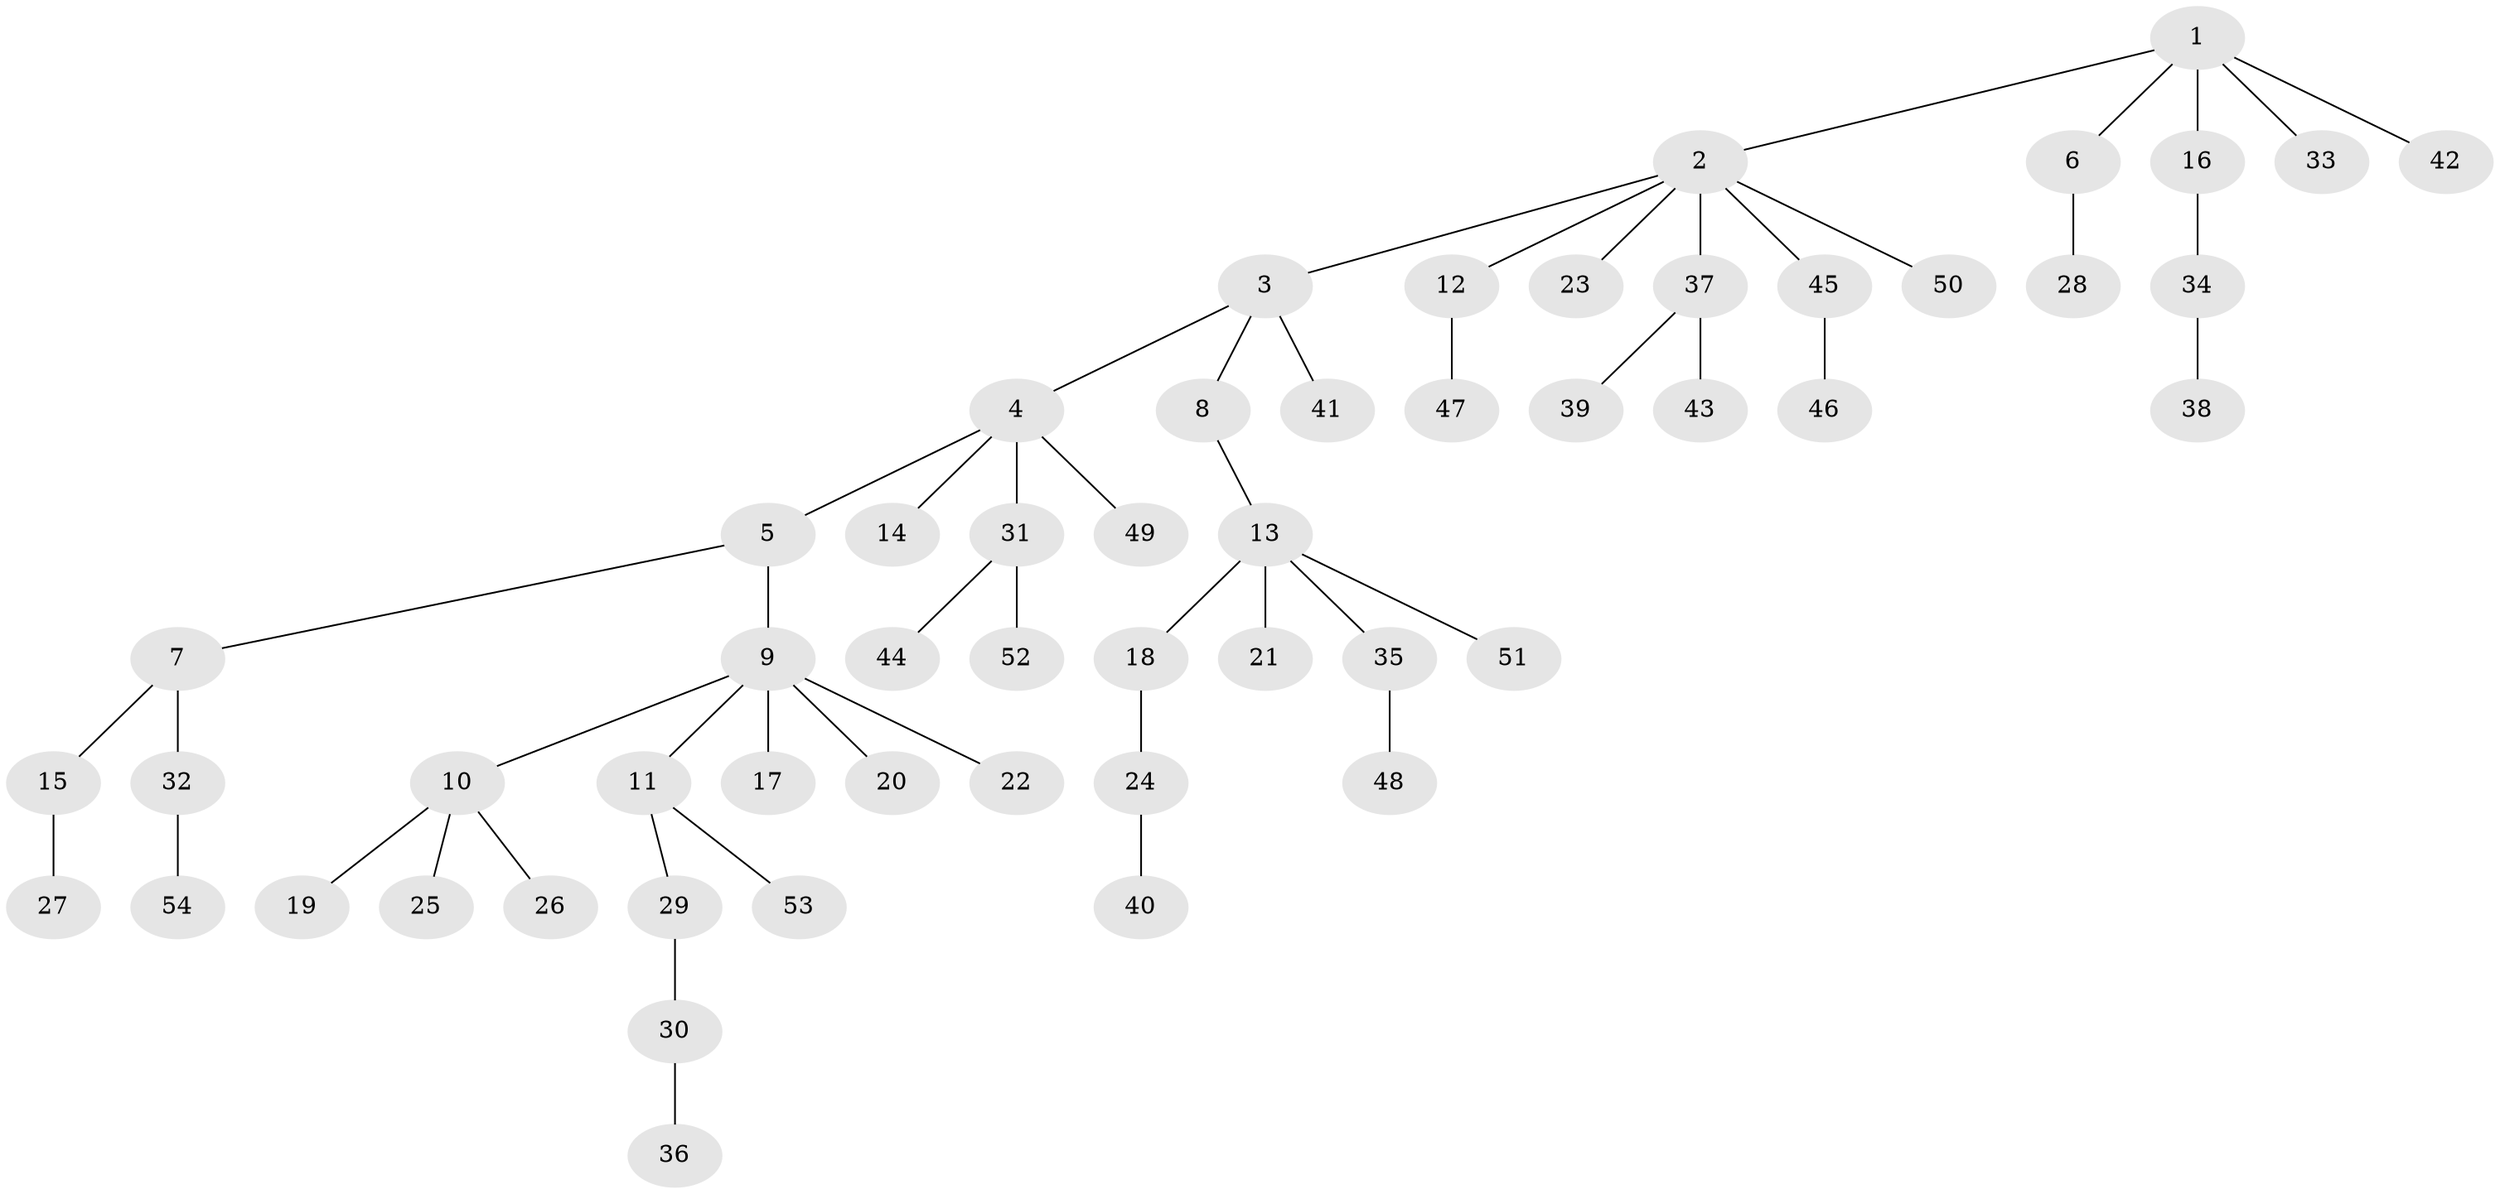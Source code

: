// Generated by graph-tools (version 1.1) at 2025/36/03/09/25 02:36:49]
// undirected, 54 vertices, 53 edges
graph export_dot {
graph [start="1"]
  node [color=gray90,style=filled];
  1;
  2;
  3;
  4;
  5;
  6;
  7;
  8;
  9;
  10;
  11;
  12;
  13;
  14;
  15;
  16;
  17;
  18;
  19;
  20;
  21;
  22;
  23;
  24;
  25;
  26;
  27;
  28;
  29;
  30;
  31;
  32;
  33;
  34;
  35;
  36;
  37;
  38;
  39;
  40;
  41;
  42;
  43;
  44;
  45;
  46;
  47;
  48;
  49;
  50;
  51;
  52;
  53;
  54;
  1 -- 2;
  1 -- 6;
  1 -- 16;
  1 -- 33;
  1 -- 42;
  2 -- 3;
  2 -- 12;
  2 -- 23;
  2 -- 37;
  2 -- 45;
  2 -- 50;
  3 -- 4;
  3 -- 8;
  3 -- 41;
  4 -- 5;
  4 -- 14;
  4 -- 31;
  4 -- 49;
  5 -- 7;
  5 -- 9;
  6 -- 28;
  7 -- 15;
  7 -- 32;
  8 -- 13;
  9 -- 10;
  9 -- 11;
  9 -- 17;
  9 -- 20;
  9 -- 22;
  10 -- 19;
  10 -- 25;
  10 -- 26;
  11 -- 29;
  11 -- 53;
  12 -- 47;
  13 -- 18;
  13 -- 21;
  13 -- 35;
  13 -- 51;
  15 -- 27;
  16 -- 34;
  18 -- 24;
  24 -- 40;
  29 -- 30;
  30 -- 36;
  31 -- 44;
  31 -- 52;
  32 -- 54;
  34 -- 38;
  35 -- 48;
  37 -- 39;
  37 -- 43;
  45 -- 46;
}
